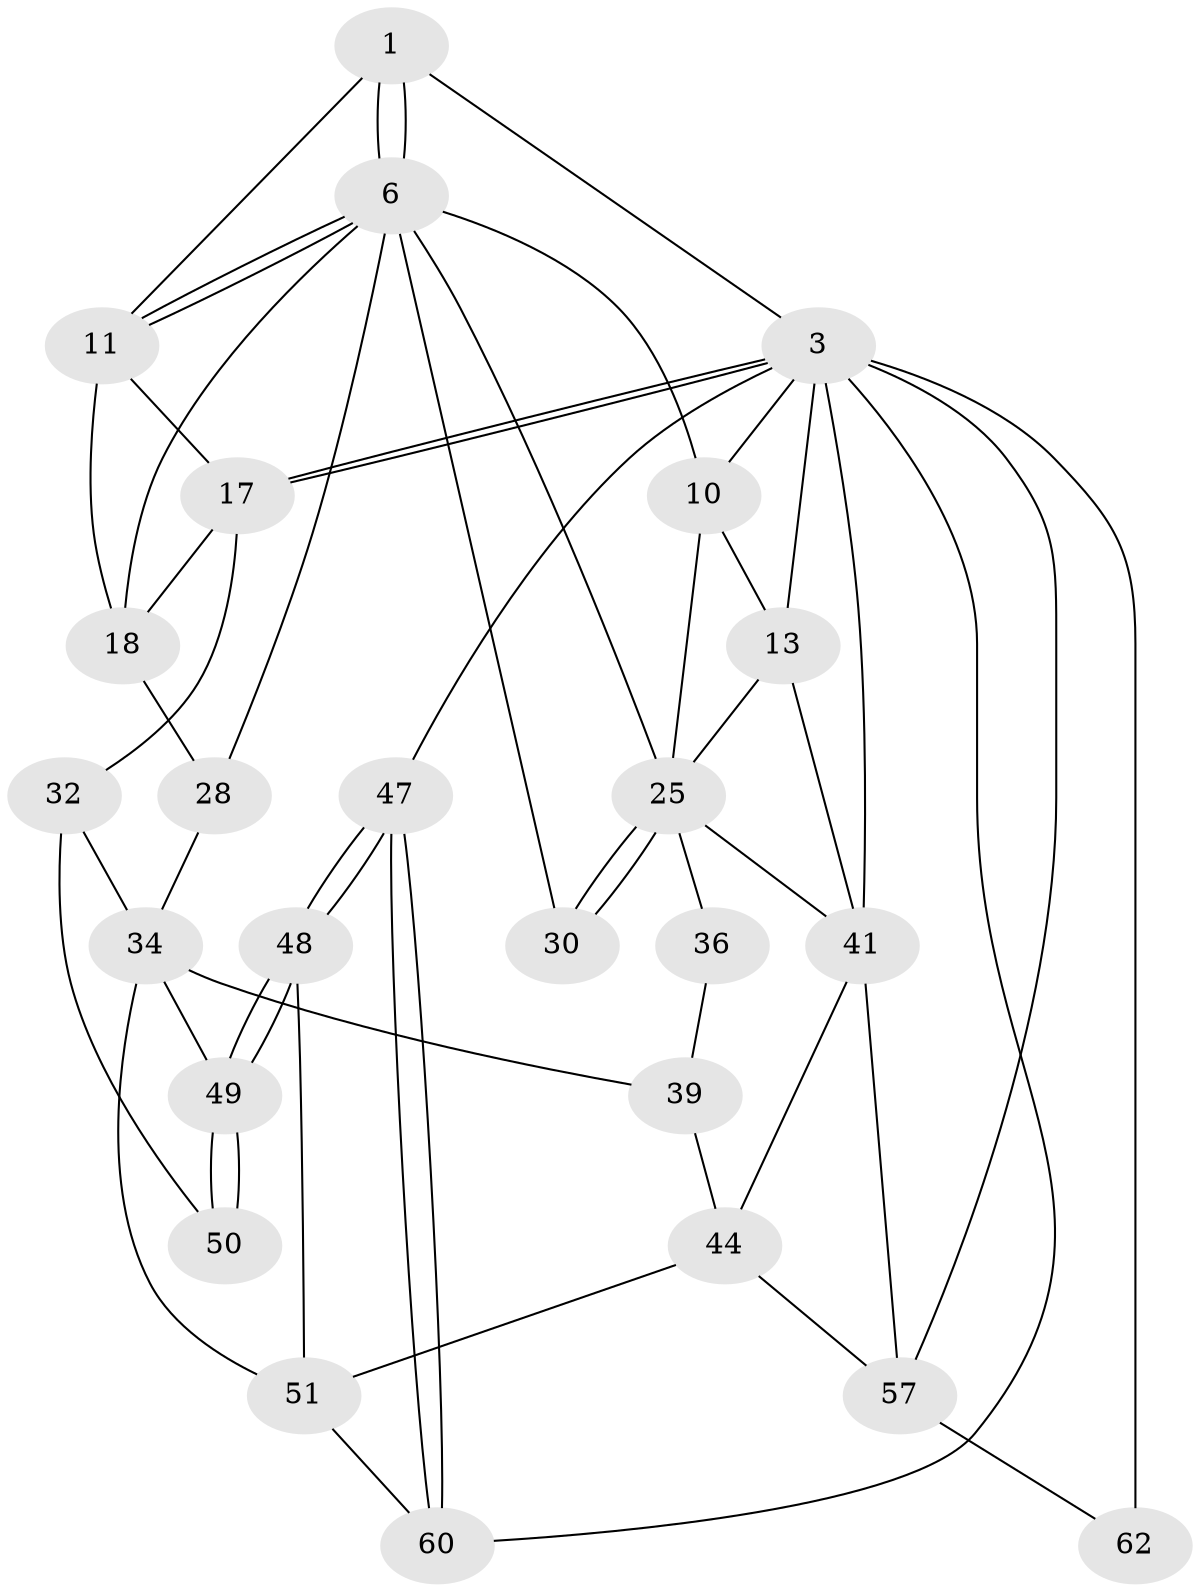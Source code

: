 // original degree distribution, {3: 0.046875, 4: 0.28125, 6: 0.28125, 5: 0.390625}
// Generated by graph-tools (version 1.1) at 2025/21/03/04/25 18:21:34]
// undirected, 25 vertices, 56 edges
graph export_dot {
graph [start="1"]
  node [color=gray90,style=filled];
  1 [pos="+0.4354161294159859+0",super="+2"];
  3 [pos="+1+0",super="+4+46"];
  6 [pos="+0.499068568378689+0.08495065170574946",super="+7"];
  10 [pos="+0.23335120031332296+0.1112967376626173",super="+12"];
  11 [pos="+0.7992889086155286+0.11846053864916417",super="+16"];
  13 [pos="+0.15000733010698977+0.2378483981029495",super="+14"];
  17 [pos="+1+0.10104234652301515",super="+23"];
  18 [pos="+0.8057774429702773+0.14311803749871901",super="+19+21"];
  25 [pos="+0.39544934060034515+0.31450532540816656",super="+26"];
  28 [pos="+0.6726669975698597+0.3661363191105257"];
  30 [pos="+0.5525493143909548+0.357539498882422"];
  32 [pos="+0.8757818532309449+0.3401271000265352",super="+40+33"];
  34 [pos="+0.8114166200529153+0.5532990172325851",super="+54+35"];
  36 [pos="+0.39575334027112086+0.4415621694477698",super="+37"];
  39 [pos="+0.548920422129588+0.4770684269612973",super="+43"];
  41 [pos="+0.012158211740693117+0.6014219128577094",super="+45+42"];
  44 [pos="+0.3286166456916519+0.6587926352318867",super="+53"];
  47 [pos="+1+0.9856222349715883"];
  48 [pos="+1+0.930866179594113"];
  49 [pos="+1+0.9268106637811181"];
  50 [pos="+1+0.4969448853751769"];
  51 [pos="+0.5734528773653288+0.6870494387543405",super="+52+55"];
  57 [pos="+0.34164411214017065+0.9239477632453522",super="+58"];
  60 [pos="+0.7493595752834962+0.9205441391670701",super="+61"];
  62 [pos="+0+1"];
  1 -- 6;
  1 -- 6;
  1 -- 3;
  1 -- 11;
  3 -- 17;
  3 -- 17;
  3 -- 62 [weight=2];
  3 -- 10;
  3 -- 13;
  3 -- 41;
  3 -- 57;
  3 -- 47;
  3 -- 60;
  6 -- 11;
  6 -- 11;
  6 -- 18;
  6 -- 25;
  6 -- 10 [weight=2];
  6 -- 28;
  6 -- 30;
  10 -- 13;
  10 -- 25;
  11 -- 17;
  11 -- 18;
  13 -- 41;
  13 -- 25;
  17 -- 32 [weight=2];
  17 -- 18;
  18 -- 28;
  25 -- 30;
  25 -- 30;
  25 -- 36;
  25 -- 41;
  28 -- 34;
  32 -- 50 [weight=2];
  32 -- 34;
  34 -- 49;
  34 -- 51 [weight=2];
  34 -- 39;
  36 -- 39 [weight=2];
  39 -- 44;
  41 -- 44;
  41 -- 57;
  44 -- 57;
  44 -- 51;
  47 -- 48;
  47 -- 48;
  47 -- 60;
  47 -- 60;
  48 -- 49;
  48 -- 49;
  48 -- 51;
  49 -- 50;
  49 -- 50;
  51 -- 60 [weight=2];
  57 -- 62;
}
